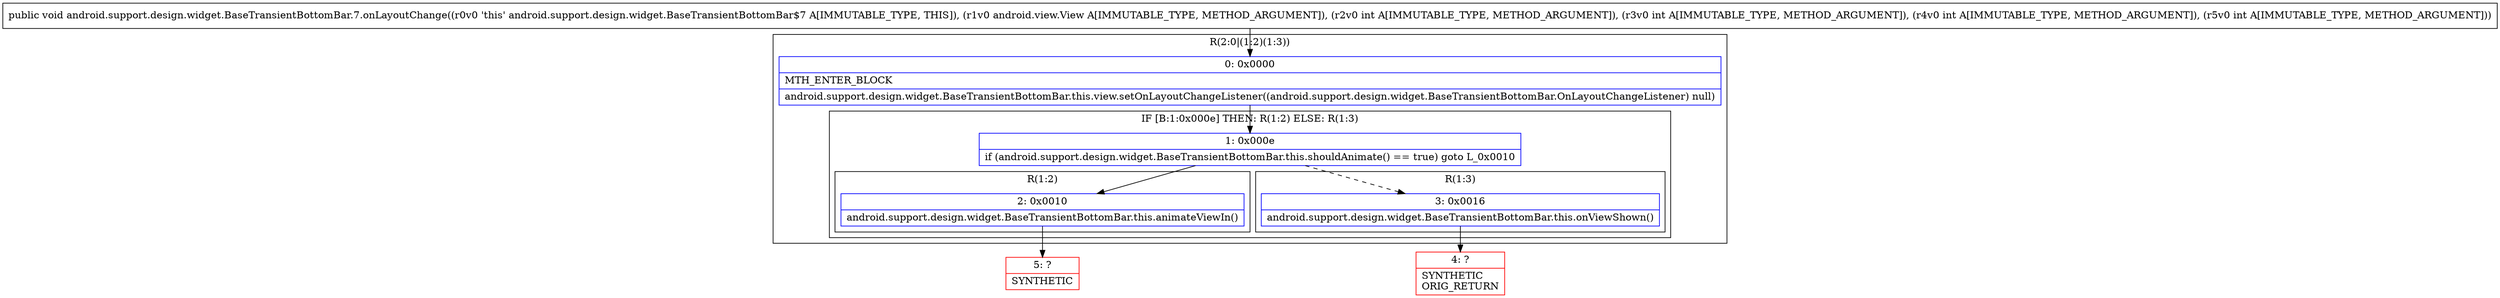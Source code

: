 digraph "CFG forandroid.support.design.widget.BaseTransientBottomBar.7.onLayoutChange(Landroid\/view\/View;IIII)V" {
subgraph cluster_Region_1253044447 {
label = "R(2:0|(1:2)(1:3))";
node [shape=record,color=blue];
Node_0 [shape=record,label="{0\:\ 0x0000|MTH_ENTER_BLOCK\l|android.support.design.widget.BaseTransientBottomBar.this.view.setOnLayoutChangeListener((android.support.design.widget.BaseTransientBottomBar.OnLayoutChangeListener) null)\l}"];
subgraph cluster_IfRegion_955933462 {
label = "IF [B:1:0x000e] THEN: R(1:2) ELSE: R(1:3)";
node [shape=record,color=blue];
Node_1 [shape=record,label="{1\:\ 0x000e|if (android.support.design.widget.BaseTransientBottomBar.this.shouldAnimate() == true) goto L_0x0010\l}"];
subgraph cluster_Region_1791099193 {
label = "R(1:2)";
node [shape=record,color=blue];
Node_2 [shape=record,label="{2\:\ 0x0010|android.support.design.widget.BaseTransientBottomBar.this.animateViewIn()\l}"];
}
subgraph cluster_Region_2109601015 {
label = "R(1:3)";
node [shape=record,color=blue];
Node_3 [shape=record,label="{3\:\ 0x0016|android.support.design.widget.BaseTransientBottomBar.this.onViewShown()\l}"];
}
}
}
Node_4 [shape=record,color=red,label="{4\:\ ?|SYNTHETIC\lORIG_RETURN\l}"];
Node_5 [shape=record,color=red,label="{5\:\ ?|SYNTHETIC\l}"];
MethodNode[shape=record,label="{public void android.support.design.widget.BaseTransientBottomBar.7.onLayoutChange((r0v0 'this' android.support.design.widget.BaseTransientBottomBar$7 A[IMMUTABLE_TYPE, THIS]), (r1v0 android.view.View A[IMMUTABLE_TYPE, METHOD_ARGUMENT]), (r2v0 int A[IMMUTABLE_TYPE, METHOD_ARGUMENT]), (r3v0 int A[IMMUTABLE_TYPE, METHOD_ARGUMENT]), (r4v0 int A[IMMUTABLE_TYPE, METHOD_ARGUMENT]), (r5v0 int A[IMMUTABLE_TYPE, METHOD_ARGUMENT])) }"];
MethodNode -> Node_0;
Node_0 -> Node_1;
Node_1 -> Node_2;
Node_1 -> Node_3[style=dashed];
Node_2 -> Node_5;
Node_3 -> Node_4;
}


